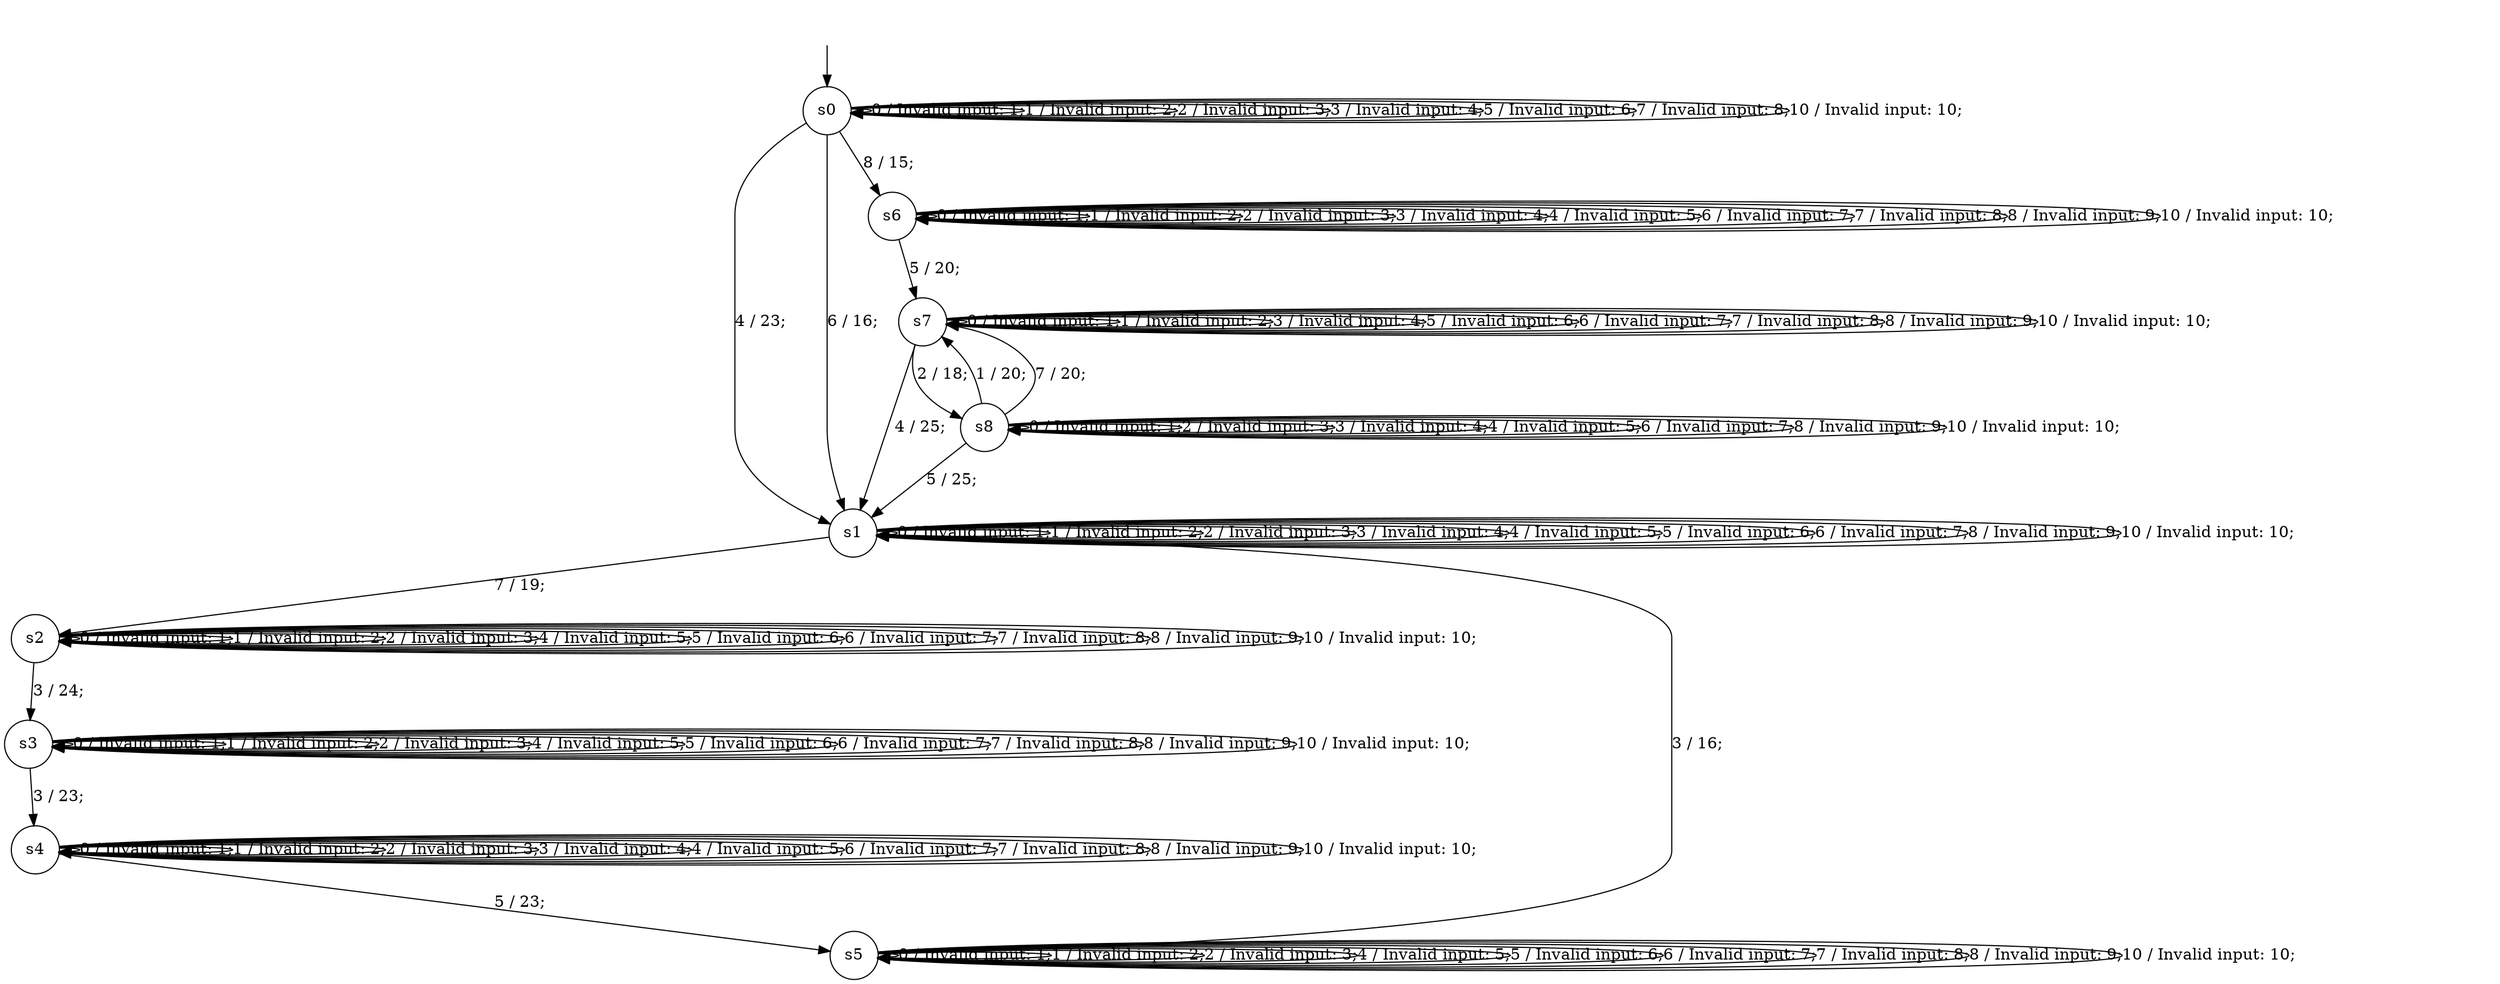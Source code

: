 digraph g {
__start0 [label="" shape="none"];

	s0 [shape="circle" label="s0"];
	s1 [shape="circle" label="s1"];
	s2 [shape="circle" label="s2"];
	s3 [shape="circle" label="s3"];
	s4 [shape="circle" label="s4"];
	s5 [shape="circle" label="s5"];
	s6 [shape="circle" label="s6"];
	s7 [shape="circle" label="s7"];
	s8 [shape="circle" label="s8"];
	s0 -> s0 [label="0 / Invalid input: 1;"];
	s0 -> s0 [label="1 / Invalid input: 2;"];
	s0 -> s0 [label="2 / Invalid input: 3;"];
	s0 -> s0 [label="3 / Invalid input: 4;"];
	s0 -> s1 [label="4 / 23;"];
	s0 -> s0 [label="5 / Invalid input: 6;"];
	s0 -> s1 [label="6 / 16;"];
	s0 -> s0 [label="7 / Invalid input: 8;"];
	s0 -> s6 [label="8 / 15;"];
	s0 -> s0 [label="10 / Invalid input: 10;"];
	s1 -> s1 [label="0 / Invalid input: 1;"];
	s1 -> s1 [label="1 / Invalid input: 2;"];
	s1 -> s1 [label="2 / Invalid input: 3;"];
	s1 -> s1 [label="3 / Invalid input: 4;"];
	s1 -> s1 [label="4 / Invalid input: 5;"];
	s1 -> s1 [label="5 / Invalid input: 6;"];
	s1 -> s1 [label="6 / Invalid input: 7;"];
	s1 -> s2 [label="7 / 19;"];
	s1 -> s1 [label="8 / Invalid input: 9;"];
	s1 -> s1 [label="10 / Invalid input: 10;"];
	s2 -> s2 [label="0 / Invalid input: 1;"];
	s2 -> s2 [label="1 / Invalid input: 2;"];
	s2 -> s2 [label="2 / Invalid input: 3;"];
	s2 -> s3 [label="3 / 24;"];
	s2 -> s2 [label="4 / Invalid input: 5;"];
	s2 -> s2 [label="5 / Invalid input: 6;"];
	s2 -> s2 [label="6 / Invalid input: 7;"];
	s2 -> s2 [label="7 / Invalid input: 8;"];
	s2 -> s2 [label="8 / Invalid input: 9;"];
	s2 -> s2 [label="10 / Invalid input: 10;"];
	s3 -> s3 [label="0 / Invalid input: 1;"];
	s3 -> s3 [label="1 / Invalid input: 2;"];
	s3 -> s3 [label="2 / Invalid input: 3;"];
	s3 -> s4 [label="3 / 23;"];
	s3 -> s3 [label="4 / Invalid input: 5;"];
	s3 -> s3 [label="5 / Invalid input: 6;"];
	s3 -> s3 [label="6 / Invalid input: 7;"];
	s3 -> s3 [label="7 / Invalid input: 8;"];
	s3 -> s3 [label="8 / Invalid input: 9;"];
	s3 -> s3 [label="10 / Invalid input: 10;"];
	s4 -> s4 [label="0 / Invalid input: 1;"];
	s4 -> s4 [label="1 / Invalid input: 2;"];
	s4 -> s4 [label="2 / Invalid input: 3;"];
	s4 -> s4 [label="3 / Invalid input: 4;"];
	s4 -> s4 [label="4 / Invalid input: 5;"];
	s4 -> s5 [label="5 / 23;"];
	s4 -> s4 [label="6 / Invalid input: 7;"];
	s4 -> s4 [label="7 / Invalid input: 8;"];
	s4 -> s4 [label="8 / Invalid input: 9;"];
	s4 -> s4 [label="10 / Invalid input: 10;"];
	s5 -> s5 [label="0 / Invalid input: 1;"];
	s5 -> s5 [label="1 / Invalid input: 2;"];
	s5 -> s5 [label="2 / Invalid input: 3;"];
	s5 -> s1 [label="3 / 16;"];
	s5 -> s5 [label="4 / Invalid input: 5;"];
	s5 -> s5 [label="5 / Invalid input: 6;"];
	s5 -> s5 [label="6 / Invalid input: 7;"];
	s5 -> s5 [label="7 / Invalid input: 8;"];
	s5 -> s5 [label="8 / Invalid input: 9;"];
	s5 -> s5 [label="10 / Invalid input: 10;"];
	s6 -> s6 [label="0 / Invalid input: 1;"];
	s6 -> s6 [label="1 / Invalid input: 2;"];
	s6 -> s6 [label="2 / Invalid input: 3;"];
	s6 -> s6 [label="3 / Invalid input: 4;"];
	s6 -> s6 [label="4 / Invalid input: 5;"];
	s6 -> s7 [label="5 / 20;"];
	s6 -> s6 [label="6 / Invalid input: 7;"];
	s6 -> s6 [label="7 / Invalid input: 8;"];
	s6 -> s6 [label="8 / Invalid input: 9;"];
	s6 -> s6 [label="10 / Invalid input: 10;"];
	s7 -> s7 [label="0 / Invalid input: 1;"];
	s7 -> s7 [label="1 / Invalid input: 2;"];
	s7 -> s8 [label="2 / 18;"];
	s7 -> s7 [label="3 / Invalid input: 4;"];
	s7 -> s1 [label="4 / 25;"];
	s7 -> s7 [label="5 / Invalid input: 6;"];
	s7 -> s7 [label="6 / Invalid input: 7;"];
	s7 -> s7 [label="7 / Invalid input: 8;"];
	s7 -> s7 [label="8 / Invalid input: 9;"];
	s7 -> s7 [label="10 / Invalid input: 10;"];
	s8 -> s8 [label="0 / Invalid input: 1;"];
	s8 -> s7 [label="1 / 20;"];
	s8 -> s8 [label="2 / Invalid input: 3;"];
	s8 -> s8 [label="3 / Invalid input: 4;"];
	s8 -> s8 [label="4 / Invalid input: 5;"];
	s8 -> s1 [label="5 / 25;"];
	s8 -> s8 [label="6 / Invalid input: 7;"];
	s8 -> s7 [label="7 / 20;"];
	s8 -> s8 [label="8 / Invalid input: 9;"];
	s8 -> s8 [label="10 / Invalid input: 10;"];

__start0 -> s0;
}
